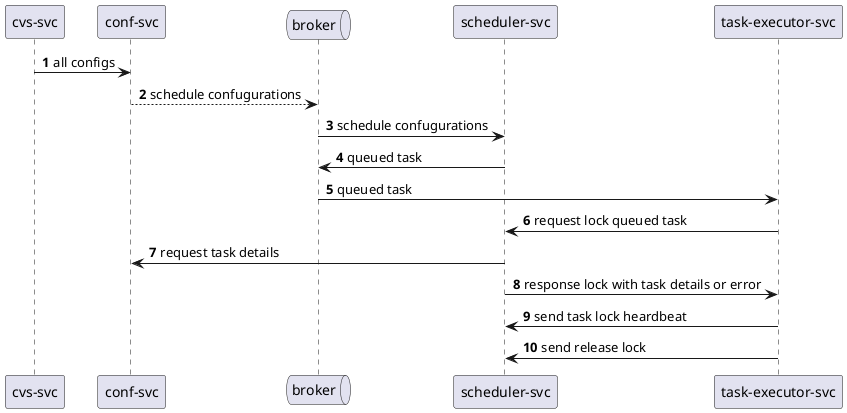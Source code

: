 @startuml
autonumber

"cvs-svc" -> "conf-svc" : all configs
queue broker as broker
"conf-svc" --> broker : schedule confugurations
broker -> "scheduler-svc" : schedule confugurations
"scheduler-svc" -> broker : queued task
broker -> "task-executor-svc" : queued task
"task-executor-svc" -> "scheduler-svc" : request lock queued task
"scheduler-svc" -> "conf-svc" : request task details
"scheduler-svc" -> "task-executor-svc" : response lock with task details or error
"task-executor-svc" -> "scheduler-svc" : send task lock heardbeat
"task-executor-svc" -> "scheduler-svc" : send release lock
@enduml